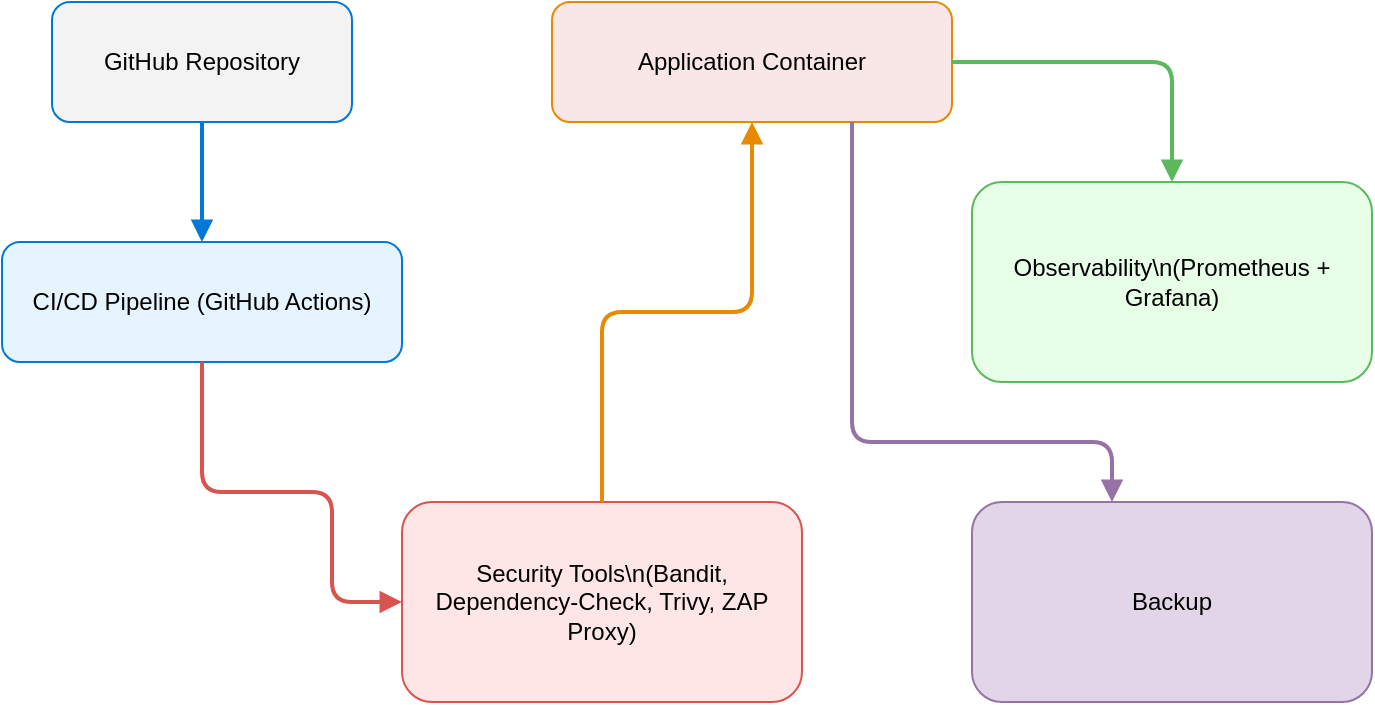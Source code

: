 <mxfile version="26.2.6">
  <diagram name="DevSecOps Architecture" id="0">
    <mxGraphModel dx="790" dy="1154" grid="1" gridSize="10" guides="1" tooltips="1" connect="1" arrows="1" fold="1" page="1" pageScale="1" pageWidth="1500" pageHeight="900" math="0" shadow="0">
      <root>
        <mxCell id="0" />
        <mxCell id="1" parent="0" />
        <mxCell id="codeRepo" value="GitHub Repository" style="shape=rectangle;rounded=1;whiteSpace=wrap;html=1;fillColor=#f3f3f3;strokeColor=#0078d7;fontColor=#000000;" parent="1" vertex="1">
          <mxGeometry x="100" y="50" width="150" height="60" as="geometry" />
        </mxCell>
        <mxCell id="cicd" value="CI/CD Pipeline (GitHub Actions)" style="shape=rectangle;rounded=1;whiteSpace=wrap;html=1;fillColor=#e6f4ff;strokeColor=#0078d7;fontColor=#000000;" parent="1" vertex="1">
          <mxGeometry x="75" y="170" width="200" height="60" as="geometry" />
        </mxCell>
        <mxCell id="securityTools" value="Security Tools\n(Bandit, Dependency-Check, Trivy, ZAP Proxy)" style="shape=rectangle;rounded=1;whiteSpace=wrap;html=1;fillColor=#ffe6e6;strokeColor=#d9534f;fontColor=#000000;" parent="1" vertex="1">
          <mxGeometry x="275" y="300" width="200" height="100" as="geometry" />
        </mxCell>
        <mxCell id="appContainer" value="Application Container" style="shape=rectangle;rounded=1;whiteSpace=wrap;html=1;fillColor=#f9e6e6;strokeColor=#e68a00;fontColor=#000000;" parent="1" vertex="1">
          <mxGeometry x="350" y="50" width="200" height="60" as="geometry" />
        </mxCell>
        <mxCell id="observability" value="Observability\n(Prometheus + Grafana)" style="shape=rectangle;rounded=1;whiteSpace=wrap;html=1;fillColor=#e6ffe6;strokeColor=#5cb85c;fontColor=#000000;" parent="1" vertex="1">
          <mxGeometry x="560" y="140" width="200" height="100" as="geometry" />
        </mxCell>
        <mxCell id="connectionRepoPipeline" style="edgeStyle=orthogonalEdgeStyle;strokeWidth=2;endArrow=block;endFill=1;strokeColor=#0078d7;" parent="1" source="codeRepo" target="cicd" edge="1">
          <mxGeometry relative="1" as="geometry" />
        </mxCell>
        <mxCell id="connectionPipelineSecurity" style="edgeStyle=orthogonalEdgeStyle;strokeWidth=2;endArrow=block;endFill=1;strokeColor=#d9534f;" parent="1" source="cicd" target="securityTools" edge="1">
          <mxGeometry relative="1" as="geometry">
            <Array as="points">
              <mxPoint x="175" y="295" />
              <mxPoint x="240" y="295" />
            </Array>
          </mxGeometry>
        </mxCell>
        <mxCell id="connectionSecurityApp" style="edgeStyle=orthogonalEdgeStyle;strokeWidth=2;endArrow=block;endFill=1;strokeColor=#e68a00;" parent="1" source="securityTools" target="appContainer" edge="1">
          <mxGeometry relative="1" as="geometry" />
        </mxCell>
        <mxCell id="connectionAppObservability" style="edgeStyle=orthogonalEdgeStyle;strokeWidth=2;endArrow=block;endFill=1;strokeColor=#5cb85c;" parent="1" source="appContainer" target="observability" edge="1">
          <mxGeometry relative="1" as="geometry" />
        </mxCell>
        <mxCell id="iVP-c8MW5YRSeH4XT9-I-1" value="Backup" style="shape=rectangle;rounded=1;whiteSpace=wrap;html=1;fillColor=#e1d5e7;strokeColor=#9673a6;" vertex="1" parent="1">
          <mxGeometry x="560" y="300" width="200" height="100" as="geometry" />
        </mxCell>
        <mxCell id="iVP-c8MW5YRSeH4XT9-I-2" style="edgeStyle=orthogonalEdgeStyle;strokeWidth=2;endArrow=block;endFill=1;strokeColor=#9673a6;exitX=0.75;exitY=1;exitDx=0;exitDy=0;fillColor=#e1d5e7;" edge="1" parent="1" target="iVP-c8MW5YRSeH4XT9-I-1" source="appContainer">
          <mxGeometry relative="1" as="geometry">
            <mxPoint x="380" y="290" as="sourcePoint" />
            <Array as="points">
              <mxPoint x="500" y="270" />
              <mxPoint x="630" y="270" />
            </Array>
          </mxGeometry>
        </mxCell>
      </root>
    </mxGraphModel>
  </diagram>
</mxfile>
